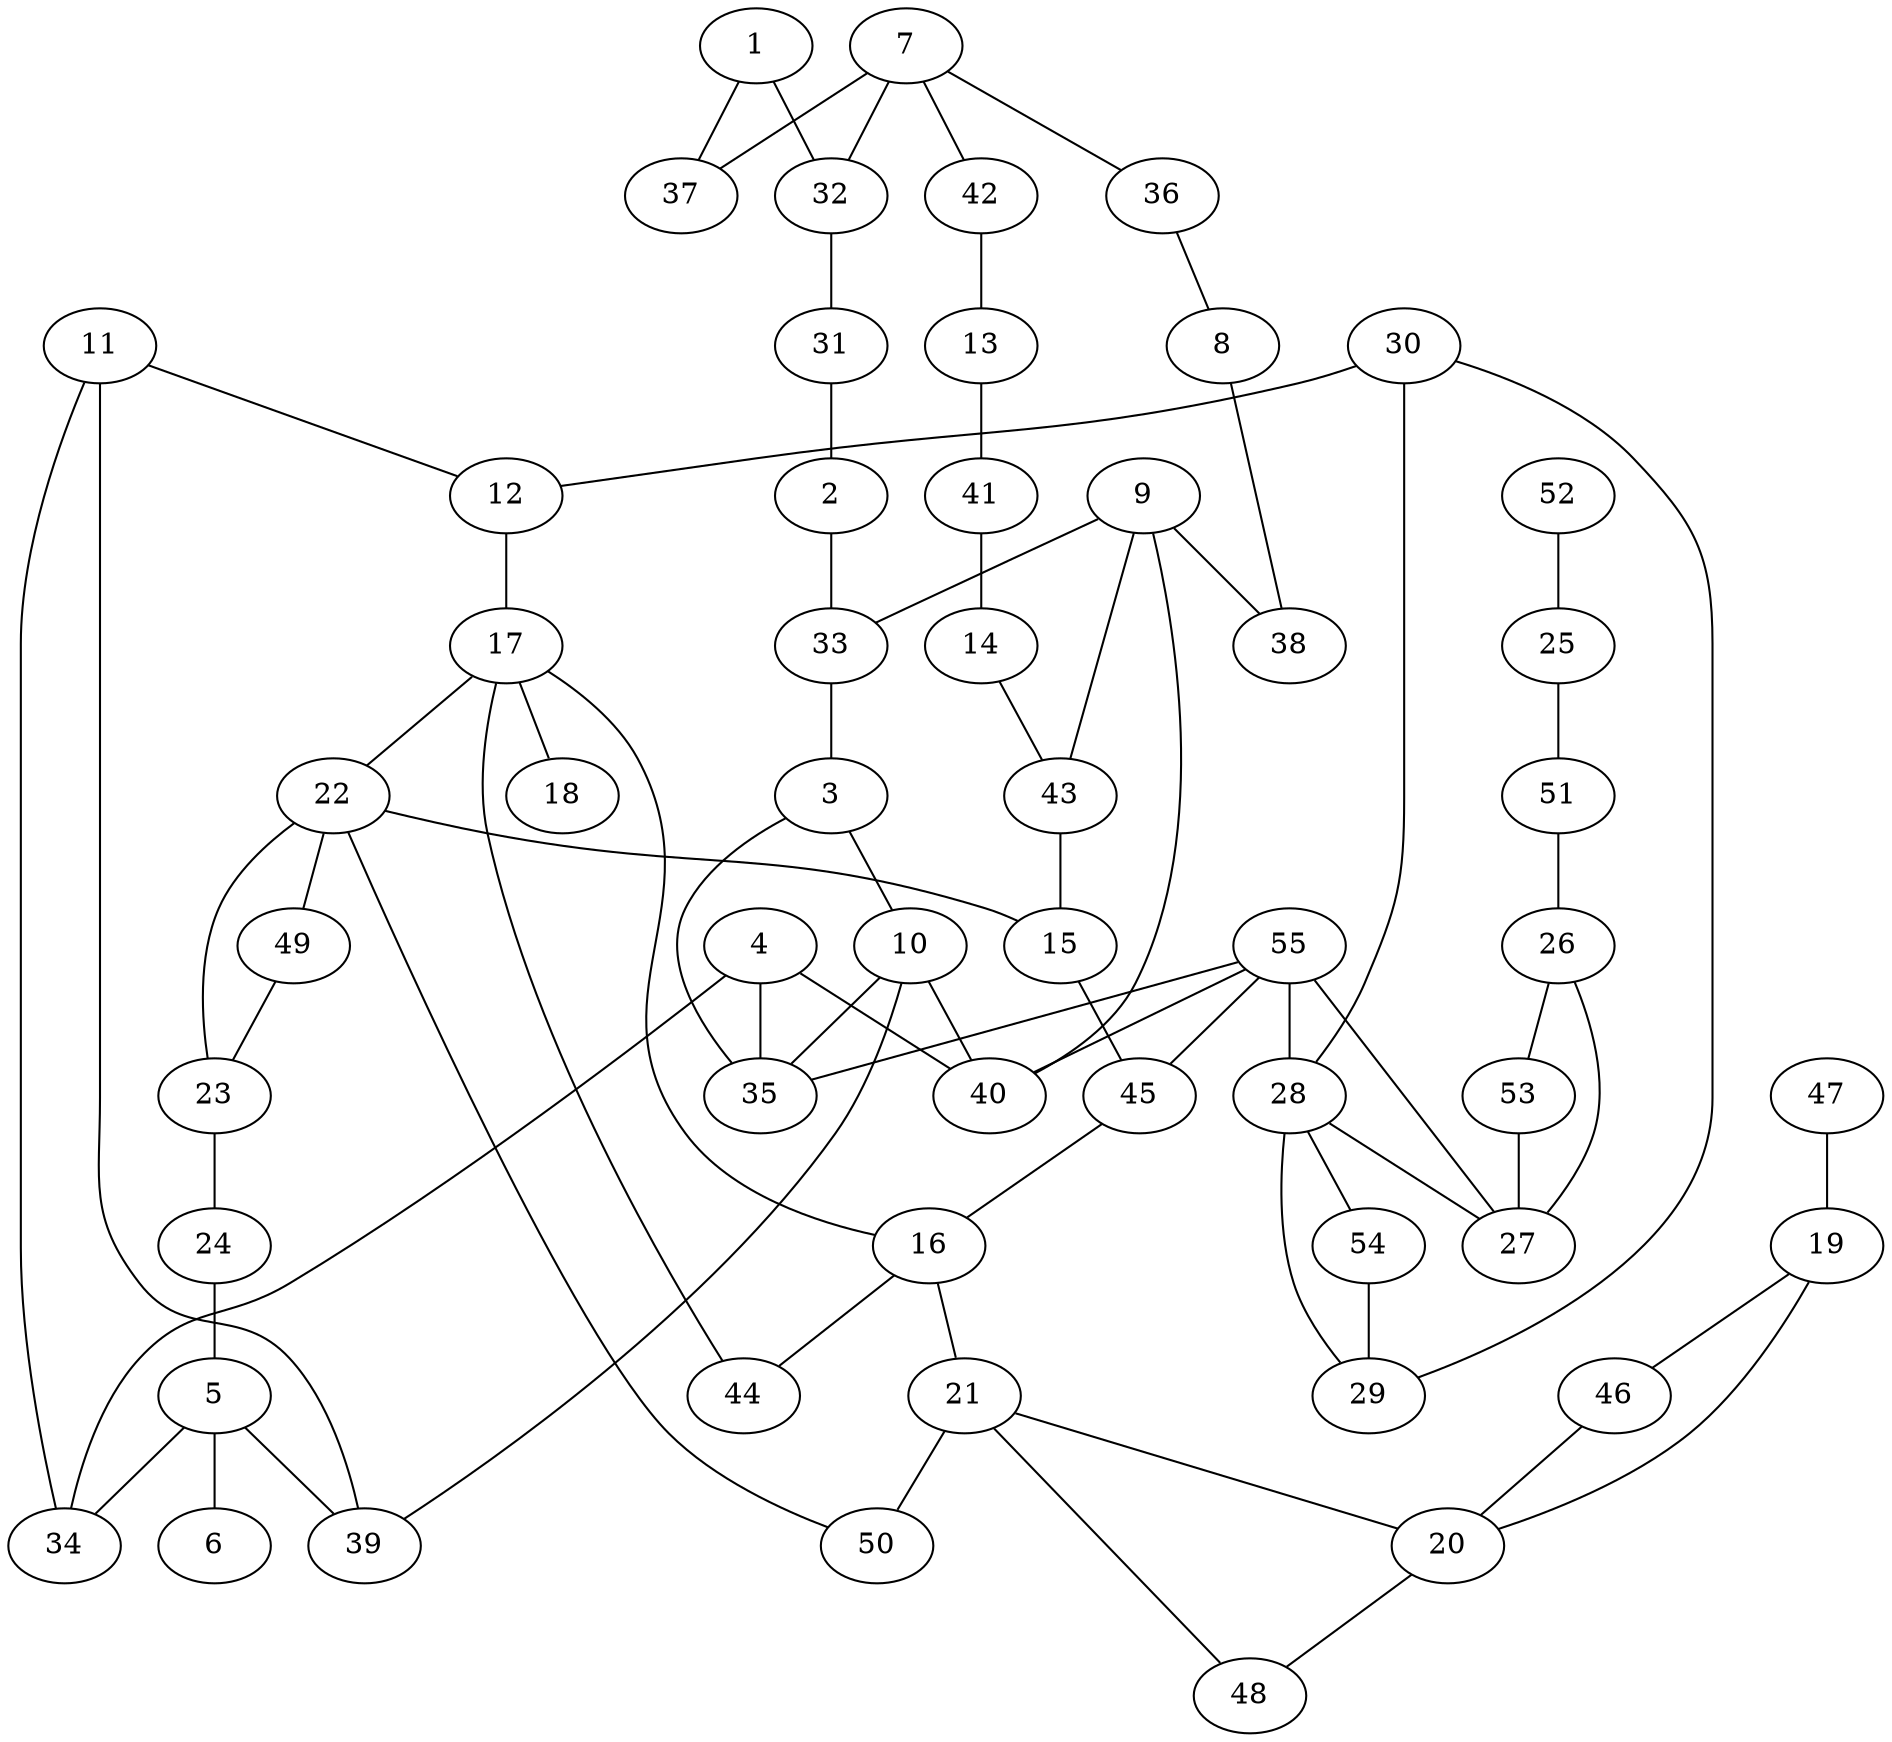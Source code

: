 graph pdb1usl {
	1	 [aaLength=17,
		sequence=MRVYLGADHAGYELKQR,
		type=0];
	32	 [aaLength=7,
		sequence=HHHHMSG,
		type=1];
	1 -- 32	 [distance0="30.99398",
		frequency=1,
		type0=2];
	37	 [aaLength=7,
		sequence=HHHHMSG,
		type=1];
	1 -- 37	 [distance0="30.99398",
		frequency=1,
		type0=3];
	2	 [aaLength=14,
		sequence=RYDADDDYPAFCIA,
		type=0];
	33	 [aaLength=7,
		sequence=TRTVADP,
		type=1];
	2 -- 33	 [distance0="2.0",
		frequency=1,
		type0=4];
	3	 [aaLength=10,
		sequence=SLGIVLGGSG,
		type=0];
	10	 [aaLength=9,
		sequence=ARCALAWSV,
		type=0];
	3 -- 10	 [distance0="24.47841",
		frequency=1,
		type0=3];
	35	 [aaLength=6,
		sequence=IAANKV,
		type=1];
	3 -- 35	 [distance0="4.0",
		frequency=1,
		type0=4];
	4	 [aaLength=9,
		sequence=ARCALAWSV,
		type=0];
	34	 [aaLength=6,
		sequence=AREHNN,
		type=1];
	4 -- 34	 [distance0="5.0",
		frequency=1,
		type0=4];
	4 -- 35	 [distance0="12.9011",
		frequency=1,
		type0=2];
	40	 [aaLength=6,
		sequence=IAANKV,
		type=1];
	4 -- 40	 [distance0="12.9011",
		frequency=1,
		type0=3];
	5	 [aaLength=13,
		sequence=GIGGRMHTVAEAL,
		type=0];
	6	 [aaLength=15,
		sequence=VTTPWSKAQRHQRRI,
		type=0];
	5 -- 6	 [distance0="6.0",
		frequency=1,
		type0=4];
	5 -- 34	 [distance0="19.90049",
		frequency=1,
		type0=2];
	39	 [aaLength=6,
		sequence=AREHNN,
		type=1];
	5 -- 39	 [distance0="19.90049",
		frequency=1,
		type0=3];
	7	 [aaLength=17,
		sequence=MRVYLGADHAGYELKQR,
		type=0];
	7 -- 32	 [distance0="7.223668",
		frequency=1,
		type0=1];
	36	 [aaLength=6,
		sequence=IEHLKQ,
		type=1];
	7 -- 36	 [distance0="1.0",
		frequency=1,
		type0=4];
	7 -- 37	 [distance0="7.223668",
		frequency=1,
		type0=2];
	42	 [aaLength=7,
		sequence=HHHHMSG,
		type=1];
	7 -- 42	 [distance0="7.223668",
		frequency=1,
		type0=3];
	8	 [aaLength=14,
		sequence=RYDADDDYPAFCIA,
		type=0];
	38	 [aaLength=7,
		sequence=TRTVADP,
		type=1];
	8 -- 38	 [distance0="2.0",
		frequency=1,
		type0=4];
	9	 [aaLength=10,
		sequence=SLGIVLGGSG,
		type=0];
	9 -- 33	 [distance0="14.91024",
		frequency=1,
		type0=1];
	9 -- 38	 [distance0="14.91024",
		frequency=1,
		type0=2];
	9 -- 40	 [distance0="4.0",
		frequency=1,
		type0=4];
	43	 [aaLength=7,
		sequence=TRTVADP,
		type=1];
	9 -- 43	 [distance0="14.91024",
		frequency=1,
		type0=3];
	10 -- 35	 [distance0="20.3024",
		frequency=1,
		type0=2];
	10 -- 39	 [distance0="5.0",
		frequency=1,
		type0=4];
	10 -- 40	 [distance0="20.3024",
		frequency=1,
		type0=3];
	11	 [aaLength=13,
		sequence=GIGGRMHTVAEAL,
		type=0];
	12	 [aaLength=15,
		sequence=VTTPWSKAQRHQRRI,
		type=0];
	11 -- 12	 [distance0="6.0",
		frequency=1,
		type0=4];
	11 -- 34	 [distance0="15.0959",
		frequency=1,
		type0=2];
	11 -- 39	 [distance0="15.0959",
		frequency=1,
		type0=3];
	17	 [aaLength=13,
		sequence=GIGGRMHTVAEAL,
		type=0];
	12 -- 17	 [distance0="26.81772",
		frequency=1,
		type0=3];
	13	 [aaLength=17,
		sequence=MRVYLGADHAGYELKQR,
		type=0];
	41	 [aaLength=6,
		sequence=IEHLKQ,
		type=1];
	13 -- 41	 [distance0="1.0",
		frequency=1,
		type0=4];
	14	 [aaLength=14,
		sequence=RYDADDDYPAFCIA,
		type=0];
	14 -- 43	 [distance0="2.0",
		frequency=1,
		type0=4];
	15	 [aaLength=10,
		sequence=SLGIVLGGSG,
		type=0];
	45	 [aaLength=6,
		sequence=IAANKV,
		type=1];
	15 -- 45	 [distance0="4.0",
		frequency=1,
		type0=4];
	16	 [aaLength=9,
		sequence=ARCALAWSV,
		type=0];
	16 -- 17	 [distance0="25.37421",
		frequency=1,
		type0=3];
	21	 [aaLength=10,
		sequence=SLGIVLGGSG,
		type=0];
	16 -- 21	 [distance0="22.94845",
		frequency=1,
		type0=2];
	44	 [aaLength=6,
		sequence=AREHNN,
		type=1];
	16 -- 44	 [distance0="5.0",
		frequency=1,
		type0=4];
	18	 [aaLength=15,
		sequence=VTTPWSKAQRHQRRI,
		type=0];
	17 -- 18	 [distance0="6.0",
		frequency=1,
		type0=4];
	22	 [aaLength=9,
		sequence=ARCALAWSV,
		type=0];
	17 -- 22	 [distance0="24.93594",
		frequency=1,
		type0=2];
	19	 [aaLength=17,
		sequence=MRVYLGADHAGYELKQR,
		type=0];
	20	 [aaLength=14,
		sequence=RYDADDDYPAFCIA,
		type=0];
	19 -- 20	 [distance0="38.92507",
		frequency=1,
		type0=3];
	46	 [aaLength=6,
		sequence=IEHLKQ,
		type=1];
	19 -- 46	 [distance0="1.0",
		frequency=1,
		type0=4];
	48	 [aaLength=7,
		sequence=TRTVADP,
		type=1];
	20 -- 48	 [distance0="2.0",
		frequency=1,
		type0=4];
	21 -- 20	 [distance0="24.2128",
		frequency=1,
		type0=3];
	50	 [aaLength=6,
		sequence=IAANKV,
		type=1];
	21 -- 50	 [distance0="4.0",
		frequency=1,
		type0=4];
	22 -- 15	 [distance0="24.6749",
		frequency=1,
		type0=2];
	49	 [aaLength=6,
		sequence=AREHNN,
		type=1];
	22 -- 49	 [distance0="5.0",
		frequency=1,
		type0=4];
	23	 [aaLength=13,
		sequence=GIGGRMHTVAEAL,
		type=0];
	23 -- 22	 [distance0="25.35363",
		frequency=1,
		type0=3];
	24	 [aaLength=15,
		sequence=VTTPWSKAQRHQRRI,
		type=0];
	23 -- 24	 [distance0="6.0",
		frequency=1,
		type0=4];
	24 -- 5	 [distance0="25.52757",
		frequency=1,
		type0=3];
	25	 [aaLength=17,
		sequence=MRVYLGADHAGYELKQR,
		type=0];
	51	 [aaLength=6,
		sequence=IEHLKQ,
		type=1];
	25 -- 51	 [distance0="1.0",
		frequency=1,
		type0=4];
	26	 [aaLength=14,
		sequence=RYDADDDYPAFCIA,
		type=0];
	27	 [aaLength=10,
		sequence=SLGIVLGGSG,
		type=0];
	26 -- 27	 [distance0="24.52519",
		frequency=1,
		type0=1];
	53	 [aaLength=7,
		sequence=TRTVADP,
		type=1];
	26 -- 53	 [distance0="2.0",
		frequency=1,
		type0=4];
	55	 [aaLength=6,
		sequence=IAANKV,
		type=1];
	27 -- 55	 [distance0="4.0",
		frequency=1,
		type0=4];
	28	 [aaLength=9,
		sequence=ARCALAWSV,
		type=0];
	28 -- 27	 [distance0="28.45517",
		frequency=1,
		type0=2];
	29	 [aaLength=13,
		sequence=GIGGRMHTVAEAL,
		type=0];
	28 -- 29	 [distance0="25.33368",
		frequency=1,
		type0=1];
	54	 [aaLength=6,
		sequence=AREHNN,
		type=1];
	28 -- 54	 [distance0="5.0",
		frequency=1,
		type0=4];
	30	 [aaLength=15,
		sequence=VTTPWSKAQRHQRRI,
		type=0];
	30 -- 12	 [distance0="49.43705",
		frequency=1,
		type0=3];
	30 -- 28	 [distance0="47.2092",
		frequency=1,
		type0=2];
	30 -- 29	 [distance0="31.69225",
		frequency=1,
		type0=1];
	31	 [aaLength=6,
		sequence=IEHLKQ,
		type=1];
	31 -- 2	 [distance0="11.0",
		frequency=1,
		type0=4];
	32 -- 31	 [distance0="18.0",
		frequency=1,
		type0=4];
	33 -- 3	 [distance0="1.0",
		frequency=1,
		type0=4];
	36 -- 8	 [distance0="11.0",
		frequency=1,
		type0=4];
	41 -- 14	 [distance0="11.0",
		frequency=1,
		type0=4];
	42 -- 13	 [distance0="0.0",
		frequency=1,
		type0=5];
	43 -- 15	 [distance0="1.0",
		frequency=1,
		type0=4];
	44 -- 17	 [distance0="4.0",
		frequency=1,
		type0=4];
	45 -- 16	 [distance0="2.0",
		frequency=1,
		type0=4];
	46 -- 20	 [distance0="11.0",
		frequency=1,
		type0=4];
	47	 [aaLength=7,
		sequence=HHHHMSG,
		type=1];
	47 -- 19	 [distance0="0.0",
		frequency=1,
		type0=5];
	48 -- 21	 [distance0="1.0",
		frequency=1,
		type0=4];
	49 -- 23	 [distance0="4.0",
		frequency=1,
		type0=4];
	50 -- 22	 [distance0="2.0",
		frequency=1,
		type0=4];
	51 -- 26	 [distance0="11.0",
		frequency=1,
		type0=4];
	52	 [aaLength=7,
		sequence=HHHHMSG,
		type=1];
	52 -- 25	 [distance0="0.0",
		frequency=1,
		type0=5];
	53 -- 27	 [distance0="1.0",
		frequency=1,
		type0=4];
	54 -- 29	 [distance0="4.0",
		frequency=1,
		type0=4];
	55 -- 28	 [distance0="2.0",
		frequency=1,
		type0=4];
	55 -- 35	 [distance0="0.0",
		frequency=1,
		type0=1];
	55 -- 40	 [distance0="0.0",
		frequency=1,
		type0=2];
	55 -- 45	 [distance0="0.0",
		frequency=1,
		type0=3];
}
